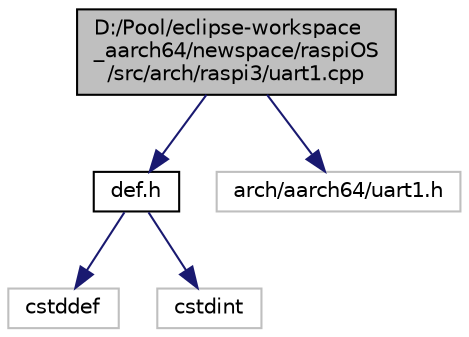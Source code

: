 digraph "D:/Pool/eclipse-workspace_aarch64/newspace/raspiOS/src/arch/raspi3/uart1.cpp"
{
  edge [fontname="Helvetica",fontsize="10",labelfontname="Helvetica",labelfontsize="10"];
  node [fontname="Helvetica",fontsize="10",shape=record];
  Node3134 [label="D:/Pool/eclipse-workspace\l_aarch64/newspace/raspiOS\l/src/arch/raspi3/uart1.cpp",height=0.2,width=0.4,color="black", fillcolor="grey75", style="filled", fontcolor="black"];
  Node3134 -> Node3135 [color="midnightblue",fontsize="10",style="solid",fontname="Helvetica"];
  Node3135 [label="def.h",height=0.2,width=0.4,color="black", fillcolor="white", style="filled",URL="$d4/da4/def_8h.html"];
  Node3135 -> Node3136 [color="midnightblue",fontsize="10",style="solid",fontname="Helvetica"];
  Node3136 [label="cstddef",height=0.2,width=0.4,color="grey75", fillcolor="white", style="filled"];
  Node3135 -> Node3137 [color="midnightblue",fontsize="10",style="solid",fontname="Helvetica"];
  Node3137 [label="cstdint",height=0.2,width=0.4,color="grey75", fillcolor="white", style="filled"];
  Node3134 -> Node3138 [color="midnightblue",fontsize="10",style="solid",fontname="Helvetica"];
  Node3138 [label="arch/aarch64/uart1.h",height=0.2,width=0.4,color="grey75", fillcolor="white", style="filled"];
}
